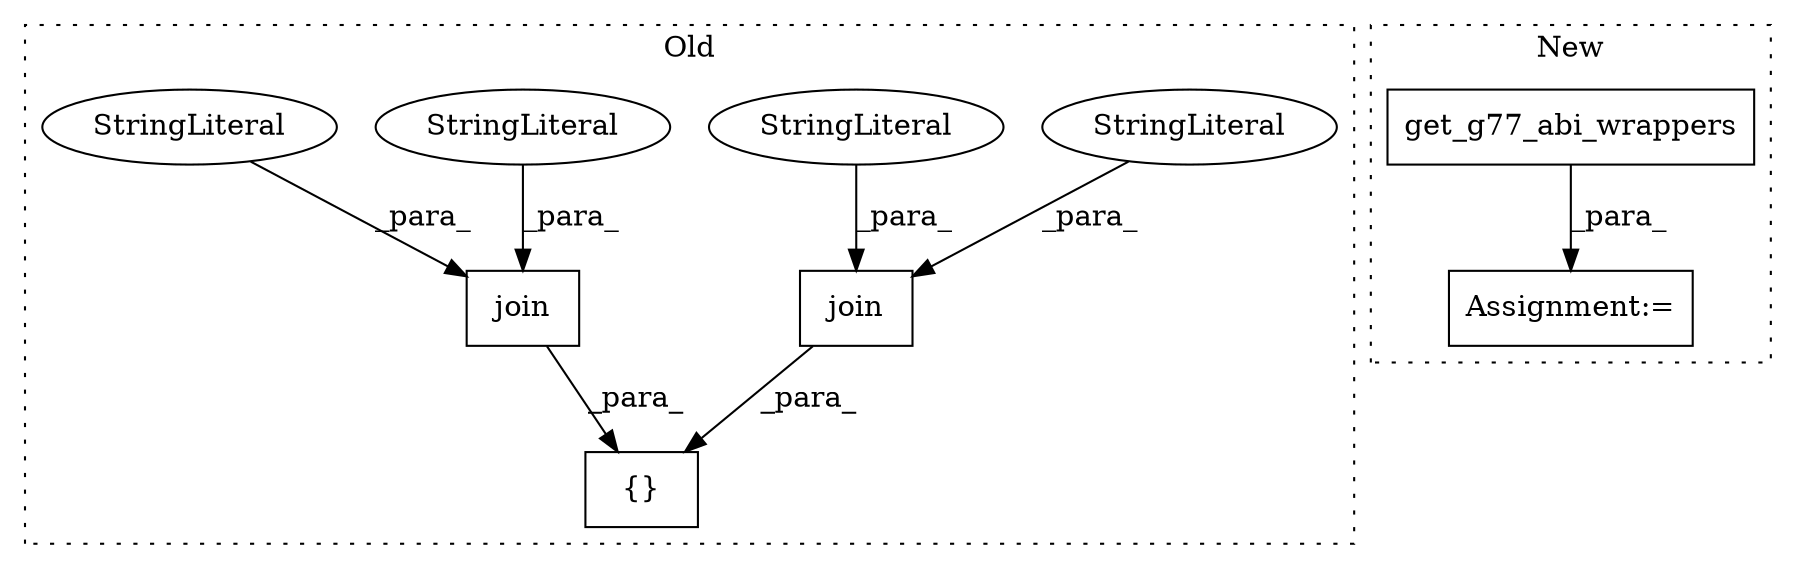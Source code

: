 digraph G {
subgraph cluster0 {
1 [label="join" a="32" s="1987,2019" l="5,1" shape="box"];
3 [label="{}" a="4" s="1928,2020" l="1,1" shape="box"];
4 [label="join" a="32" s="1952,1985" l="5,1" shape="box"];
5 [label="StringLiteral" a="45" s="1957" l="5" shape="ellipse"];
6 [label="StringLiteral" a="45" s="1963" l="22" shape="ellipse"];
7 [label="StringLiteral" a="45" s="1992" l="5" shape="ellipse"];
8 [label="StringLiteral" a="45" s="1998" l="21" shape="ellipse"];
label = "Old";
style="dotted";
}
subgraph cluster1 {
2 [label="get_g77_abi_wrappers" a="32" s="1413,1444" l="21,1" shape="box"];
9 [label="Assignment:=" a="7" s="1411" l="2" shape="box"];
label = "New";
style="dotted";
}
1 -> 3 [label="_para_"];
2 -> 9 [label="_para_"];
4 -> 3 [label="_para_"];
5 -> 4 [label="_para_"];
6 -> 4 [label="_para_"];
7 -> 1 [label="_para_"];
8 -> 1 [label="_para_"];
}